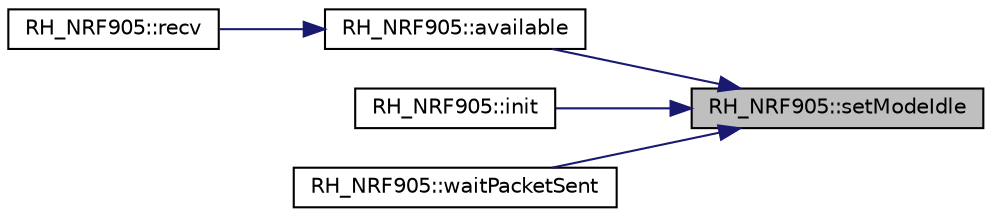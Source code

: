 digraph "RH_NRF905::setModeIdle"
{
 // LATEX_PDF_SIZE
  edge [fontname="Helvetica",fontsize="10",labelfontname="Helvetica",labelfontsize="10"];
  node [fontname="Helvetica",fontsize="10",shape=record];
  rankdir="RL";
  Node1 [label="RH_NRF905::setModeIdle",height=0.2,width=0.4,color="black", fillcolor="grey75", style="filled", fontcolor="black",tooltip=" "];
  Node1 -> Node2 [dir="back",color="midnightblue",fontsize="10",style="solid",fontname="Helvetica"];
  Node2 [label="RH_NRF905::available",height=0.2,width=0.4,color="black", fillcolor="white", style="filled",URL="$class_r_h___n_r_f905.html#a0a8f025cae612a1f0b88dd92c62066fb",tooltip=" "];
  Node2 -> Node3 [dir="back",color="midnightblue",fontsize="10",style="solid",fontname="Helvetica"];
  Node3 [label="RH_NRF905::recv",height=0.2,width=0.4,color="black", fillcolor="white", style="filled",URL="$class_r_h___n_r_f905.html#a8dfcb14595404b3254253f3f0367b9ff",tooltip=" "];
  Node1 -> Node4 [dir="back",color="midnightblue",fontsize="10",style="solid",fontname="Helvetica"];
  Node4 [label="RH_NRF905::init",height=0.2,width=0.4,color="black", fillcolor="white", style="filled",URL="$class_r_h___n_r_f905.html#a393568e5013dfd1a4e76511b7d4b1d4e",tooltip=" "];
  Node1 -> Node5 [dir="back",color="midnightblue",fontsize="10",style="solid",fontname="Helvetica"];
  Node5 [label="RH_NRF905::waitPacketSent",height=0.2,width=0.4,color="black", fillcolor="white", style="filled",URL="$class_r_h___n_r_f905.html#a34749209b3fc10473935493d98ccb56f",tooltip=" "];
}
